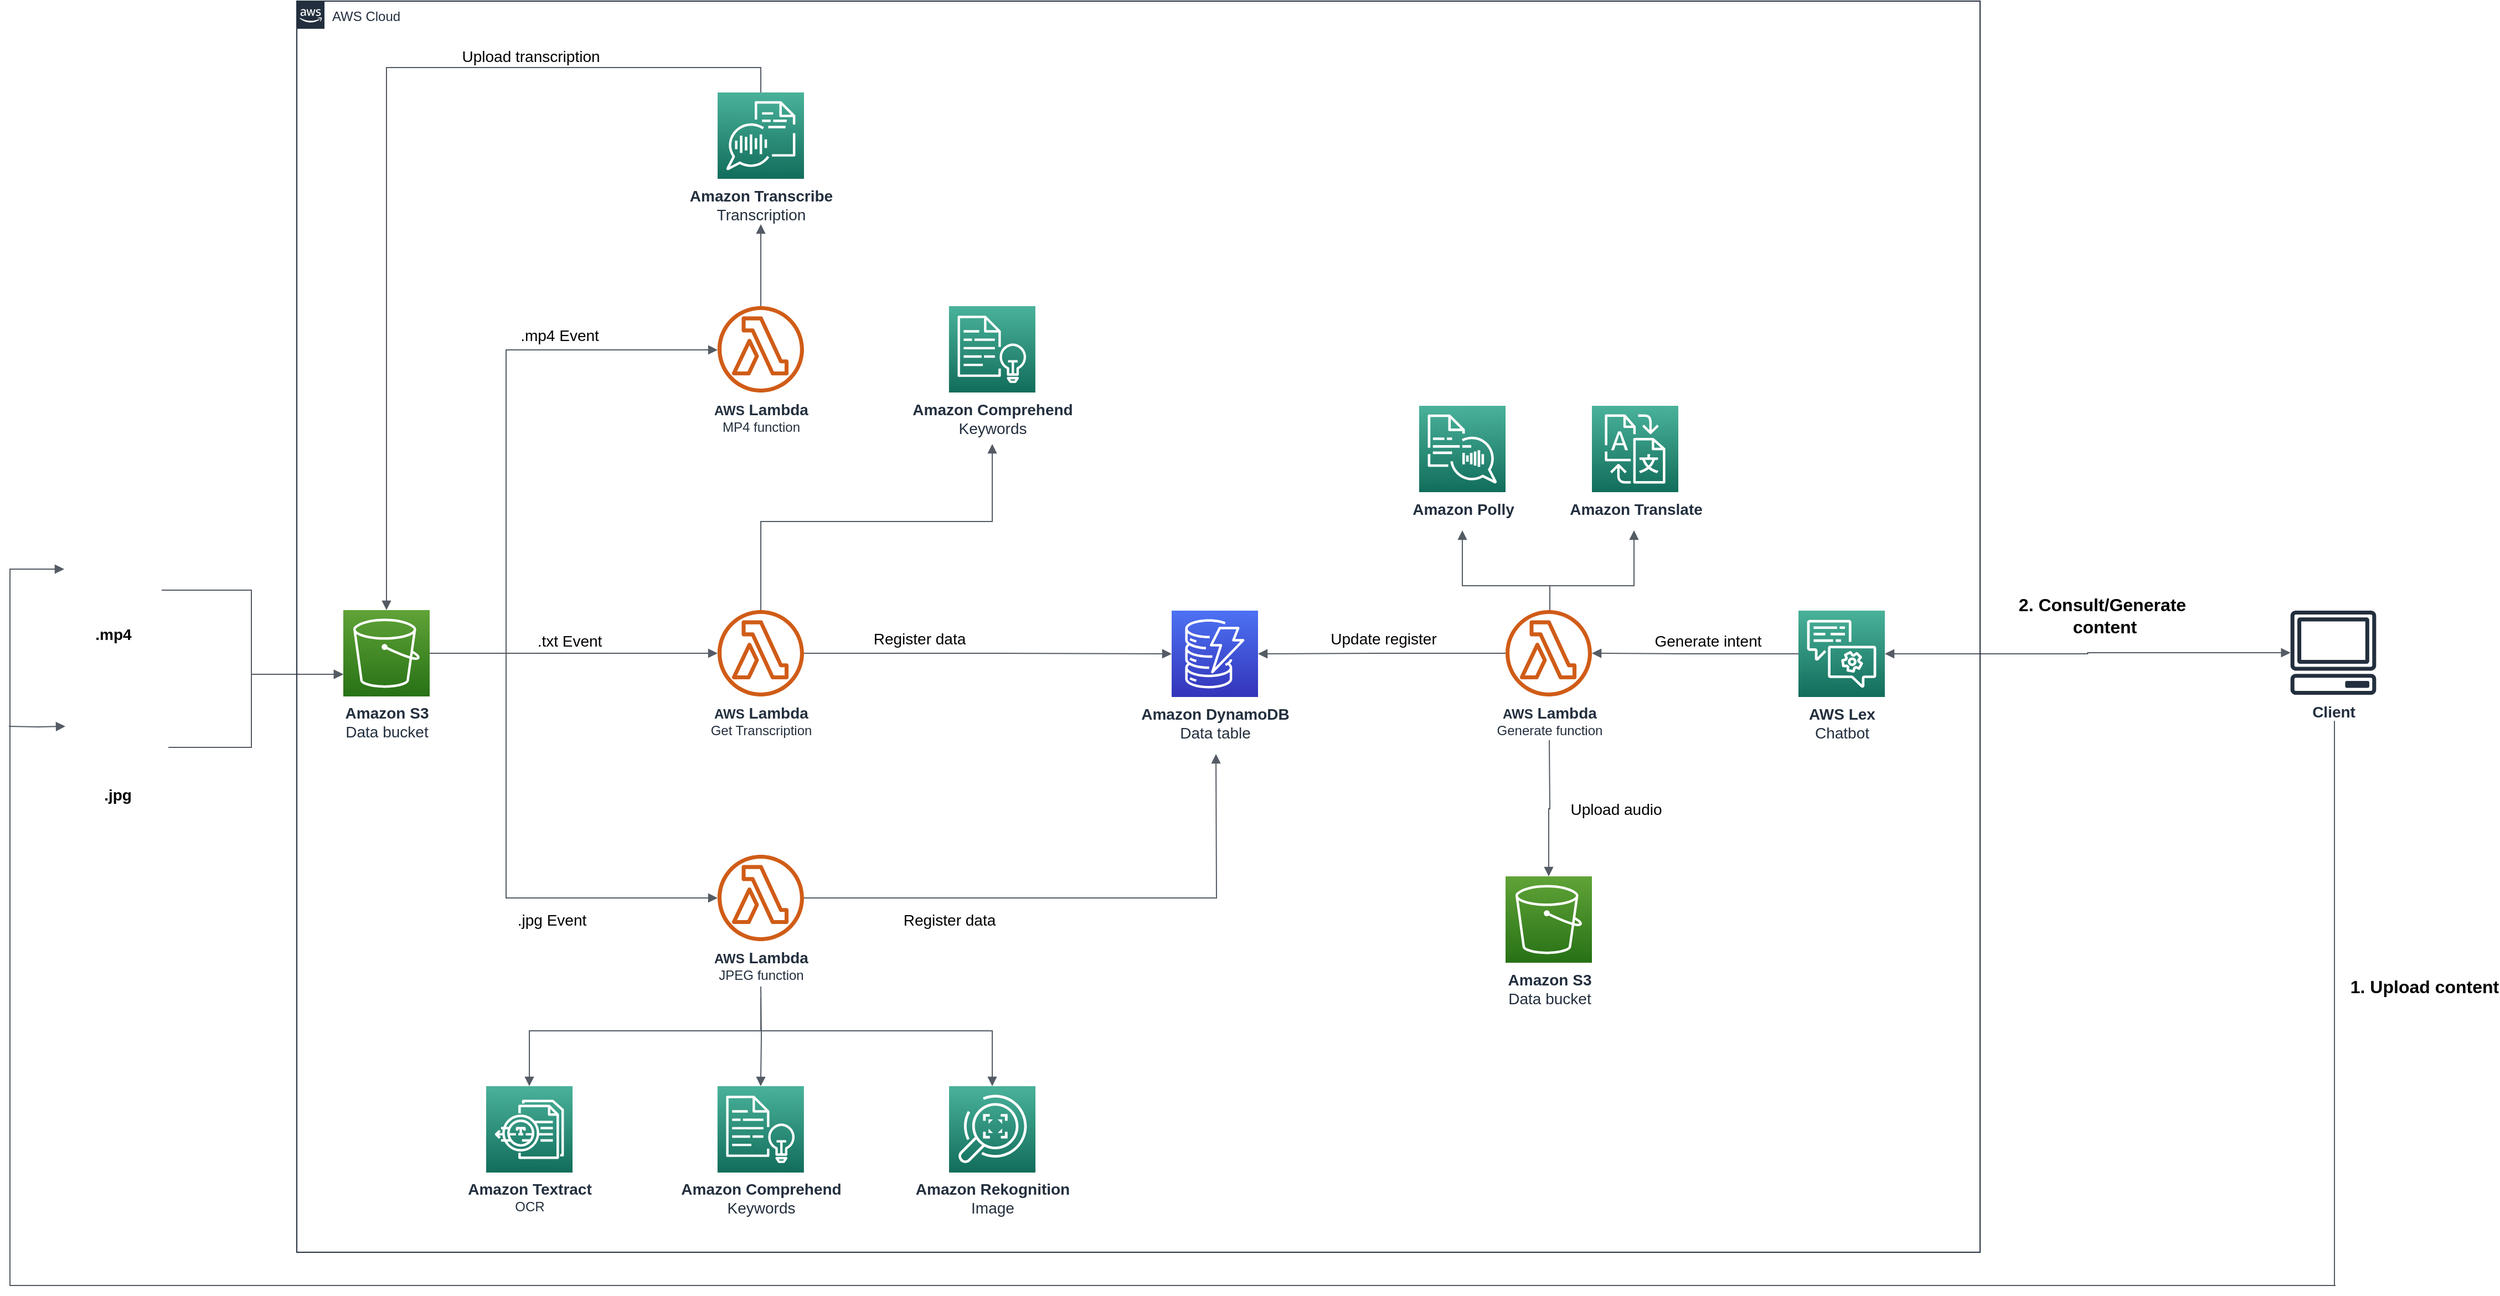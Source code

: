 <mxfile version="12.0.0" type="device" pages="1"><diagram id="DDg3Bbo9RQE69DY80Poz" name="Page-1"><mxGraphModel dx="2462" dy="1724" grid="1" gridSize="10" guides="1" tooltips="1" connect="1" arrows="1" fold="1" page="1" pageScale="1" pageWidth="1169" pageHeight="827" math="0" shadow="0"><root><mxCell id="0"/><mxCell id="1" parent="0"/><mxCell id="aIEZnWQJJbAPbR0d2eZW-2" value="&lt;b&gt;&lt;font style=&quot;font-size: 14px&quot;&gt;.mp4&lt;br&gt;&lt;/font&gt;&lt;/b&gt;" style="shape=image;html=1;verticalAlign=top;verticalLabelPosition=bottom;labelBackgroundColor=#ffffff;imageAspect=0;aspect=fixed;image=https://cdn4.iconfinder.com/data/icons/small-n-flat/24/movie-alt2-128.png" parent="1" vertex="1"><mxGeometry x="-70" y="349" width="88" height="88" as="geometry"/></mxCell><mxCell id="aIEZnWQJJbAPbR0d2eZW-5" value="&lt;div style=&quot;font-size: 14px&quot;&gt;&lt;font style=&quot;font-size: 14px&quot;&gt;&lt;b&gt;Amazon S3&lt;/b&gt;&lt;/font&gt;&lt;/div&gt;&lt;div style=&quot;font-size: 14px&quot;&gt;&lt;font style=&quot;font-size: 14px&quot;&gt;Data bucket&lt;br&gt;&lt;/font&gt;&lt;/div&gt;" style="outlineConnect=0;fontColor=#232F3E;gradientColor=#60A337;gradientDirection=north;fillColor=#277116;strokeColor=#ffffff;dashed=0;verticalLabelPosition=bottom;verticalAlign=top;align=center;html=1;fontSize=12;fontStyle=0;aspect=fixed;shape=mxgraph.aws4.resourceIcon;resIcon=mxgraph.aws4.s3;" parent="1" vertex="1"><mxGeometry x="182" y="430" width="78" height="78" as="geometry"/></mxCell><mxCell id="aIEZnWQJJbAPbR0d2eZW-8" value="&lt;div&gt;&lt;font style=&quot;font-size: 14px&quot;&gt;&lt;b&gt;Amazon Textract&lt;/b&gt;&lt;/font&gt;&lt;/div&gt;OCR" style="outlineConnect=0;fontColor=#232F3E;gradientColor=#4AB29A;gradientDirection=north;fillColor=#116D5B;strokeColor=#ffffff;dashed=0;verticalLabelPosition=bottom;verticalAlign=top;align=center;html=1;fontSize=12;fontStyle=0;aspect=fixed;shape=mxgraph.aws4.resourceIcon;resIcon=mxgraph.aws4.textract;" parent="1" vertex="1"><mxGeometry x="311" y="860" width="78" height="78" as="geometry"/></mxCell><mxCell id="aIEZnWQJJbAPbR0d2eZW-10" value="&lt;div style=&quot;font-size: 14px&quot;&gt;&lt;font style=&quot;font-size: 14px&quot;&gt;&lt;b&gt;Amazon Transcribe &lt;/b&gt;&lt;/font&gt;&lt;/div&gt;&lt;font style=&quot;font-size: 14px&quot;&gt;Transcription&lt;br&gt;&lt;/font&gt;" style="outlineConnect=0;fontColor=#232F3E;gradientColor=#4AB29A;gradientDirection=north;fillColor=#116D5B;strokeColor=#ffffff;dashed=0;verticalLabelPosition=bottom;verticalAlign=top;align=center;html=1;fontSize=12;fontStyle=0;aspect=fixed;shape=mxgraph.aws4.resourceIcon;resIcon=mxgraph.aws4.transcribe;" parent="1" vertex="1"><mxGeometry x="520" y="-37.5" width="78" height="78" as="geometry"/></mxCell><mxCell id="aIEZnWQJJbAPbR0d2eZW-11" value="&lt;div&gt;&lt;font style=&quot;font-size: 14px&quot;&gt;&lt;b&gt;Amazon Translate&lt;br&gt;&lt;/b&gt;&lt;/font&gt;&lt;/div&gt;" style="outlineConnect=0;fontColor=#232F3E;gradientColor=#4AB29A;gradientDirection=north;fillColor=#116D5B;strokeColor=#ffffff;dashed=0;verticalLabelPosition=bottom;verticalAlign=top;align=center;html=1;fontSize=12;fontStyle=0;aspect=fixed;shape=mxgraph.aws4.resourceIcon;resIcon=mxgraph.aws4.translate;" parent="1" vertex="1"><mxGeometry x="1309.5" y="245.5" width="78" height="78" as="geometry"/></mxCell><mxCell id="aIEZnWQJJbAPbR0d2eZW-13" value="&lt;div&gt;&lt;b style=&quot;font-size: 14px&quot;&gt;AWS Lex&lt;/b&gt;&lt;/div&gt;&lt;div&gt;&lt;span style=&quot;font-size: 14px&quot;&gt;Chatbot&lt;br&gt;&lt;/span&gt;&lt;b style=&quot;font-size: 14px&quot;&gt;&lt;/b&gt;&lt;/div&gt;&lt;b&gt;&lt;/b&gt;" style="outlineConnect=0;fontColor=#232F3E;gradientColor=#4AB29A;gradientDirection=north;fillColor=#116D5B;strokeColor=#ffffff;dashed=0;verticalLabelPosition=bottom;verticalAlign=top;align=center;html=1;fontSize=14;fontStyle=0;aspect=fixed;shape=mxgraph.aws4.resourceIcon;resIcon=mxgraph.aws4.lex;" parent="1" vertex="1"><mxGeometry x="1496" y="430.5" width="78" height="78" as="geometry"/></mxCell><mxCell id="aIEZnWQJJbAPbR0d2eZW-27" value="&lt;font style=&quot;font-size: 14px&quot;&gt;&lt;b&gt;Amazon Polly&lt;br&gt;&lt;/b&gt;&lt;/font&gt;" style="outlineConnect=0;fontColor=#232F3E;gradientColor=#4AB29A;gradientDirection=north;fillColor=#116D5B;strokeColor=#ffffff;dashed=0;verticalLabelPosition=bottom;verticalAlign=top;align=center;html=1;fontSize=12;fontStyle=0;aspect=fixed;shape=mxgraph.aws4.resourceIcon;resIcon=mxgraph.aws4.polly;" parent="1" vertex="1"><mxGeometry x="1153.5" y="245.5" width="78" height="78" as="geometry"/></mxCell><mxCell id="aIEZnWQJJbAPbR0d2eZW-29" value="&lt;b&gt;AWS&lt;/b&gt;&lt;font style=&quot;font-size: 14px&quot;&gt;&lt;b&gt; Lambda&lt;/b&gt;&lt;/font&gt;&lt;div&gt;JPEG function&lt;br&gt;&lt;/div&gt;" style="outlineConnect=0;fontColor=#232F3E;gradientColor=none;fillColor=#D05C17;strokeColor=none;dashed=0;verticalLabelPosition=bottom;verticalAlign=top;align=center;html=1;fontSize=12;fontStyle=0;aspect=fixed;pointerEvents=1;shape=mxgraph.aws4.lambda_function;" parent="1" vertex="1"><mxGeometry x="520" y="651" width="78" height="78" as="geometry"/></mxCell><mxCell id="yE4fpTM8-02qKHwjNnI9-1" value="" style="edgeStyle=orthogonalEdgeStyle;html=1;endArrow=block;elbow=vertical;startArrow=none;endFill=1;strokeColor=#545B64;rounded=0;" parent="1" source="aIEZnWQJJbAPbR0d2eZW-2" target="aIEZnWQJJbAPbR0d2eZW-5" edge="1"><mxGeometry width="100" relative="1" as="geometry"><mxPoint x="49" y="410" as="sourcePoint"/><mxPoint x="149" y="410" as="targetPoint"/><Array as="points"><mxPoint x="99" y="412"/><mxPoint x="99" y="488"/></Array></mxGeometry></mxCell><mxCell id="yE4fpTM8-02qKHwjNnI9-2" value="" style="edgeStyle=orthogonalEdgeStyle;html=1;endArrow=block;elbow=vertical;startArrow=none;endFill=1;strokeColor=#545B64;rounded=0;" parent="1" source="M2DmHW-WXJOXbE58ua96-20" target="aIEZnWQJJbAPbR0d2eZW-5" edge="1"><mxGeometry width="100" relative="1" as="geometry"><mxPoint x="27.176" y="553.941" as="sourcePoint"/><mxPoint x="249" y="560" as="targetPoint"/><Array as="points"><mxPoint x="99" y="554"/><mxPoint x="99" y="488"/></Array></mxGeometry></mxCell><mxCell id="yE4fpTM8-02qKHwjNnI9-3" value="" style="edgeStyle=orthogonalEdgeStyle;html=1;endArrow=block;elbow=vertical;startArrow=none;endFill=1;strokeColor=#545B64;rounded=0;" parent="1" source="aIEZnWQJJbAPbR0d2eZW-5" target="aIEZnWQJJbAPbR0d2eZW-29" edge="1"><mxGeometry width="100" relative="1" as="geometry"><mxPoint x="280" y="540" as="sourcePoint"/><mxPoint x="380" y="540" as="targetPoint"/><Array as="points"><mxPoint x="329" y="469"/><mxPoint x="329" y="690"/></Array></mxGeometry></mxCell><mxCell id="yE4fpTM8-02qKHwjNnI9-9" value=".jpg Event" style="text;html=1;resizable=0;points=[];align=center;verticalAlign=middle;labelBackgroundColor=#ffffff;fontSize=14;" parent="yE4fpTM8-02qKHwjNnI9-3" vertex="1" connectable="0"><mxGeometry x="-0.319" y="1" relative="1" as="geometry"><mxPoint x="39.5" y="146" as="offset"/></mxGeometry></mxCell><mxCell id="yE4fpTM8-02qKHwjNnI9-13" value="&lt;div&gt;&lt;font style=&quot;font-size: 14px&quot;&gt;&lt;b&gt;Amazon Comprehend&lt;/b&gt;&lt;/font&gt;&lt;/div&gt;&lt;font style=&quot;font-size: 14px&quot;&gt;Keywords&lt;/font&gt;" style="outlineConnect=0;fontColor=#232F3E;gradientColor=#4AB29A;gradientDirection=north;fillColor=#116D5B;strokeColor=#ffffff;dashed=0;verticalLabelPosition=bottom;verticalAlign=top;align=center;html=1;fontSize=12;fontStyle=0;aspect=fixed;shape=mxgraph.aws4.resourceIcon;resIcon=mxgraph.aws4.comprehend;" parent="1" vertex="1"><mxGeometry x="519.929" y="860" width="78" height="78" as="geometry"/></mxCell><mxCell id="yE4fpTM8-02qKHwjNnI9-14" value="&lt;div style=&quot;font-size: 14px&quot;&gt;&lt;font style=&quot;font-size: 14px&quot;&gt;&lt;b&gt;Amazon Rekognition&lt;/b&gt;&lt;/font&gt;&lt;/div&gt;&lt;div style=&quot;font-size: 14px&quot;&gt;&lt;font style=&quot;font-size: 14px&quot;&gt;Image&lt;b&gt;&lt;br&gt;&lt;/b&gt;&lt;/font&gt;&lt;/div&gt;&lt;font style=&quot;font-size: 14px&quot;&gt;&lt;/font&gt;" style="outlineConnect=0;fontColor=#232F3E;gradientColor=#4AB29A;gradientDirection=north;fillColor=#116D5B;strokeColor=#ffffff;dashed=0;verticalLabelPosition=bottom;verticalAlign=top;align=center;html=1;fontSize=12;fontStyle=0;aspect=fixed;shape=mxgraph.aws4.resourceIcon;resIcon=mxgraph.aws4.rekognition;" parent="1" vertex="1"><mxGeometry x="729" y="860" width="78" height="78" as="geometry"/></mxCell><mxCell id="yE4fpTM8-02qKHwjNnI9-32" value="&lt;div style=&quot;font-size: 14px&quot;&gt;&lt;font style=&quot;font-size: 14px&quot;&gt;&lt;b&gt;Amazon DynamoDB&lt;/b&gt;&lt;/font&gt;&lt;/div&gt;&lt;font style=&quot;font-size: 14px&quot;&gt;Data table&lt;br&gt;&lt;/font&gt;" style="outlineConnect=0;fontColor=#232F3E;gradientColor=#4D72F3;gradientDirection=north;fillColor=#3334B9;strokeColor=#ffffff;dashed=0;verticalLabelPosition=bottom;verticalAlign=top;align=center;html=1;fontSize=12;fontStyle=0;aspect=fixed;shape=mxgraph.aws4.resourceIcon;resIcon=mxgraph.aws4.dynamodb;" parent="1" vertex="1"><mxGeometry x="930" y="430.5" width="78" height="78" as="geometry"/></mxCell><mxCell id="yE4fpTM8-02qKHwjNnI9-33" value="&lt;div&gt;&lt;font style=&quot;font-size: 14px&quot;&gt;&lt;b&gt;Amazon Comprehend&lt;/b&gt;&lt;/font&gt;&lt;/div&gt;&lt;font style=&quot;font-size: 14px&quot;&gt;Keywords&lt;/font&gt;" style="outlineConnect=0;fontColor=#232F3E;gradientColor=#4AB29A;gradientDirection=north;fillColor=#116D5B;strokeColor=#ffffff;dashed=0;verticalLabelPosition=bottom;verticalAlign=top;align=center;html=1;fontSize=12;fontStyle=0;aspect=fixed;shape=mxgraph.aws4.resourceIcon;resIcon=mxgraph.aws4.comprehend;" parent="1" vertex="1"><mxGeometry x="728.929" y="155.5" width="78" height="78" as="geometry"/></mxCell><mxCell id="yE4fpTM8-02qKHwjNnI9-53" value="" style="edgeStyle=orthogonalEdgeStyle;html=1;endArrow=block;elbow=vertical;startArrow=block;startFill=1;endFill=1;strokeColor=#545B64;rounded=0;fontSize=14;" parent="1" source="aIEZnWQJJbAPbR0d2eZW-13" target="yE4fpTM8-02qKHwjNnI9-83" edge="1"><mxGeometry width="100" relative="1" as="geometry"><mxPoint x="1891" y="586.5" as="sourcePoint"/><mxPoint x="1726" y="469.5" as="targetPoint"/></mxGeometry></mxCell><mxCell id="yE4fpTM8-02qKHwjNnI9-87" value="&lt;font style=&quot;font-size: 16px&quot;&gt;&lt;b&gt;&lt;font style=&quot;font-size: 16px&quot;&gt;2. Consult/Generate&lt;br&gt;&lt;/font&gt;&amp;nbsp;content&lt;/b&gt;&lt;/font&gt;" style="text;html=1;resizable=0;points=[];align=center;verticalAlign=middle;labelBackgroundColor=#ffffff;fontSize=14;" parent="yE4fpTM8-02qKHwjNnI9-53" vertex="1" connectable="0"><mxGeometry x="0.25" y="2" relative="1" as="geometry"><mxPoint x="-32.5" y="-31.5" as="offset"/></mxGeometry></mxCell><mxCell id="yE4fpTM8-02qKHwjNnI9-70" value="&lt;b&gt;AWS&lt;/b&gt;&lt;font style=&quot;font-size: 14px&quot;&gt;&lt;b&gt; Lambda&lt;/b&gt;&lt;/font&gt;&lt;div&gt;Generate function&lt;br&gt;&lt;/div&gt;" style="outlineConnect=0;fontColor=#232F3E;gradientColor=none;fillColor=#D05C17;strokeColor=none;dashed=0;verticalLabelPosition=bottom;verticalAlign=top;align=center;html=1;fontSize=12;fontStyle=0;aspect=fixed;pointerEvents=1;shape=mxgraph.aws4.lambda_function;" parent="1" vertex="1"><mxGeometry x="1231.5" y="430" width="78" height="78" as="geometry"/></mxCell><mxCell id="yE4fpTM8-02qKHwjNnI9-71" value="" style="edgeStyle=orthogonalEdgeStyle;html=1;endArrow=block;elbow=vertical;startArrow=none;endFill=1;strokeColor=#545B64;rounded=0;fontSize=14;" parent="1" source="aIEZnWQJJbAPbR0d2eZW-13" target="yE4fpTM8-02qKHwjNnI9-70" edge="1"><mxGeometry width="100" relative="1" as="geometry"><mxPoint x="1661" y="487.5" as="sourcePoint"/><mxPoint x="1761" y="487.5" as="targetPoint"/></mxGeometry></mxCell><mxCell id="yE4fpTM8-02qKHwjNnI9-76" value="Generate intent" style="text;html=1;resizable=0;points=[];align=center;verticalAlign=middle;labelBackgroundColor=#ffffff;fontSize=14;" parent="yE4fpTM8-02qKHwjNnI9-71" vertex="1" connectable="0"><mxGeometry x="0.008" y="36" relative="1" as="geometry"><mxPoint x="11" y="-47.5" as="offset"/></mxGeometry></mxCell><mxCell id="yE4fpTM8-02qKHwjNnI9-77" value="Update register" style="text;html=1;resizable=0;points=[];align=center;verticalAlign=middle;labelBackgroundColor=#ffffff;fontSize=14;" parent="yE4fpTM8-02qKHwjNnI9-71" vertex="1" connectable="0"><mxGeometry x="0.008" y="36" relative="1" as="geometry"><mxPoint x="-282" y="-49" as="offset"/></mxGeometry></mxCell><mxCell id="yE4fpTM8-02qKHwjNnI9-81" value="Upload audio" style="text;html=1;resizable=0;points=[];align=center;verticalAlign=middle;labelBackgroundColor=#ffffff;fontSize=14;" parent="yE4fpTM8-02qKHwjNnI9-71" vertex="1" connectable="0"><mxGeometry x="0.008" y="36" relative="1" as="geometry"><mxPoint x="-72" y="105" as="offset"/></mxGeometry></mxCell><mxCell id="yE4fpTM8-02qKHwjNnI9-72" value="" style="edgeStyle=orthogonalEdgeStyle;html=1;endArrow=block;elbow=vertical;startArrow=none;endFill=1;strokeColor=#545B64;rounded=0;fontSize=14;" parent="1" source="yE4fpTM8-02qKHwjNnI9-70" edge="1"><mxGeometry width="100" relative="1" as="geometry"><mxPoint x="1081.5" y="378" as="sourcePoint"/><mxPoint x="1192.5" y="358" as="targetPoint"/><Array as="points"><mxPoint x="1271.5" y="408"/><mxPoint x="1192.5" y="408"/></Array></mxGeometry></mxCell><mxCell id="yE4fpTM8-02qKHwjNnI9-73" value="" style="edgeStyle=orthogonalEdgeStyle;html=1;endArrow=block;elbow=vertical;startArrow=none;endFill=1;strokeColor=#545B64;rounded=0;fontSize=14;" parent="1" source="yE4fpTM8-02qKHwjNnI9-70" edge="1"><mxGeometry width="100" relative="1" as="geometry"><mxPoint x="1331.5" y="378" as="sourcePoint"/><mxPoint x="1347.5" y="358" as="targetPoint"/><Array as="points"><mxPoint x="1271.5" y="408"/><mxPoint x="1347.5" y="408"/></Array></mxGeometry></mxCell><mxCell id="yE4fpTM8-02qKHwjNnI9-75" value="" style="edgeStyle=orthogonalEdgeStyle;html=1;endArrow=block;elbow=vertical;startArrow=none;endFill=1;strokeColor=#545B64;rounded=0;fontSize=14;" parent="1" source="yE4fpTM8-02qKHwjNnI9-70" target="yE4fpTM8-02qKHwjNnI9-32" edge="1"><mxGeometry width="100" relative="1" as="geometry"><mxPoint x="1141" y="447.5" as="sourcePoint"/><mxPoint x="1241" y="447.5" as="targetPoint"/></mxGeometry></mxCell><mxCell id="yE4fpTM8-02qKHwjNnI9-78" value="&lt;div style=&quot;font-size: 14px&quot;&gt;&lt;font style=&quot;font-size: 14px&quot;&gt;&lt;b&gt;Amazon S3&lt;/b&gt;&lt;/font&gt;&lt;/div&gt;&lt;div style=&quot;font-size: 14px&quot;&gt;&lt;font style=&quot;font-size: 14px&quot;&gt;Data bucket&lt;br&gt;&lt;/font&gt;&lt;/div&gt;" style="outlineConnect=0;fontColor=#232F3E;gradientColor=#60A337;gradientDirection=north;fillColor=#277116;strokeColor=#ffffff;dashed=0;verticalLabelPosition=bottom;verticalAlign=top;align=center;html=1;fontSize=12;fontStyle=0;aspect=fixed;shape=mxgraph.aws4.resourceIcon;resIcon=mxgraph.aws4.s3;" parent="1" vertex="1"><mxGeometry x="1231.5" y="670.5" width="78" height="78" as="geometry"/></mxCell><mxCell id="yE4fpTM8-02qKHwjNnI9-80" value="" style="edgeStyle=orthogonalEdgeStyle;html=1;endArrow=block;elbow=vertical;startArrow=none;startFill=0;endFill=1;strokeColor=#545B64;rounded=0;fontSize=14;" parent="1" target="yE4fpTM8-02qKHwjNnI9-78" edge="1"><mxGeometry width="100" relative="1" as="geometry"><mxPoint x="1271" y="547.5" as="sourcePoint"/><mxPoint x="1411" y="587.5" as="targetPoint"/></mxGeometry></mxCell><mxCell id="yE4fpTM8-02qKHwjNnI9-83" value="&lt;b&gt;&lt;font style=&quot;font-size: 14px&quot;&gt;Client&lt;/font&gt;&lt;/b&gt;" style="outlineConnect=0;fontColor=#232F3E;gradientColor=none;fillColor=#232F3E;strokeColor=none;dashed=0;verticalLabelPosition=bottom;verticalAlign=top;align=center;html=1;fontSize=12;fontStyle=0;aspect=fixed;pointerEvents=1;shape=mxgraph.aws4.client;" parent="1" vertex="1"><mxGeometry x="1940" y="430.5" width="78" height="76" as="geometry"/></mxCell><mxCell id="yE4fpTM8-02qKHwjNnI9-84" value="" style="edgeStyle=orthogonalEdgeStyle;html=1;endArrow=block;elbow=vertical;startArrow=none;endFill=1;strokeColor=#545B64;rounded=0;fontSize=14;entryX=0;entryY=0.5;entryDx=0;entryDy=0;" parent="1" target="aIEZnWQJJbAPbR0d2eZW-2" edge="1"><mxGeometry width="100" relative="1" as="geometry"><mxPoint x="1980" y="530" as="sourcePoint"/><mxPoint x="470" y="1030" as="targetPoint"/><Array as="points"><mxPoint x="1981" y="1040"/><mxPoint x="-119" y="1040"/><mxPoint x="-119" y="413"/></Array></mxGeometry></mxCell><mxCell id="yE4fpTM8-02qKHwjNnI9-88" value="&lt;font style=&quot;font-size: 16px&quot;&gt;&lt;b&gt;1. Upload content&lt;br&gt;&lt;/b&gt;&lt;/font&gt;" style="text;html=1;resizable=0;points=[];align=center;verticalAlign=middle;labelBackgroundColor=#ffffff;fontSize=14;" parent="yE4fpTM8-02qKHwjNnI9-84" vertex="1" connectable="0"><mxGeometry x="-0.382" y="5" relative="1" as="geometry"><mxPoint x="591.167" y="-275.5" as="offset"/></mxGeometry></mxCell><mxCell id="yE4fpTM8-02qKHwjNnI9-85" value="" style="edgeStyle=orthogonalEdgeStyle;html=1;endArrow=block;elbow=vertical;startArrow=none;endFill=1;strokeColor=#545B64;rounded=0;fontSize=14;" parent="1" target="M2DmHW-WXJOXbE58ua96-20" edge="1"><mxGeometry width="100" relative="1" as="geometry"><mxPoint x="-120" y="535" as="sourcePoint"/><mxPoint x="-61.059" y="553.941" as="targetPoint"/></mxGeometry></mxCell><mxCell id="M2DmHW-WXJOXbE58ua96-3" value="&lt;b&gt;AWS&lt;/b&gt;&lt;font style=&quot;font-size: 14px&quot;&gt;&lt;b&gt; Lambda&lt;/b&gt;&lt;/font&gt;&lt;div&gt;MP4 function&lt;br&gt;&lt;/div&gt;" style="outlineConnect=0;fontColor=#232F3E;gradientColor=none;fillColor=#D05C17;strokeColor=none;dashed=0;verticalLabelPosition=bottom;verticalAlign=top;align=center;html=1;fontSize=12;fontStyle=0;aspect=fixed;pointerEvents=1;shape=mxgraph.aws4.lambda_function;" parent="1" vertex="1"><mxGeometry x="520" y="155.5" width="78" height="78" as="geometry"/></mxCell><mxCell id="M2DmHW-WXJOXbE58ua96-6" value="" style="edgeStyle=orthogonalEdgeStyle;html=1;endArrow=block;elbow=vertical;startArrow=none;endFill=1;strokeColor=#545B64;rounded=0;" parent="1" source="aIEZnWQJJbAPbR0d2eZW-5" target="M2DmHW-WXJOXbE58ua96-3" edge="1"><mxGeometry width="100" relative="1" as="geometry"><mxPoint x="340" y="470" as="sourcePoint"/><mxPoint x="440" y="470" as="targetPoint"/><Array as="points"><mxPoint x="329" y="469"/><mxPoint x="329" y="195"/></Array></mxGeometry></mxCell><mxCell id="M2DmHW-WXJOXbE58ua96-16" value="&lt;font style=&quot;font-size: 14px&quot;&gt;.mp4 Event&lt;/font&gt;" style="text;html=1;resizable=0;points=[];align=center;verticalAlign=middle;labelBackgroundColor=#ffffff;" parent="M2DmHW-WXJOXbE58ua96-6" vertex="1" connectable="0"><mxGeometry x="0.465" y="-4" relative="1" as="geometry"><mxPoint y="-17" as="offset"/></mxGeometry></mxCell><mxCell id="M2DmHW-WXJOXbE58ua96-7" value="" style="edgeStyle=orthogonalEdgeStyle;html=1;endArrow=block;elbow=vertical;startArrow=none;endFill=1;strokeColor=#545B64;rounded=0;" parent="1" source="aIEZnWQJJbAPbR0d2eZW-29" edge="1"><mxGeometry width="100" relative="1" as="geometry"><mxPoint x="850" y="710" as="sourcePoint"/><mxPoint x="970" y="560" as="targetPoint"/></mxGeometry></mxCell><mxCell id="M2DmHW-WXJOXbE58ua96-8" value="" style="edgeStyle=orthogonalEdgeStyle;html=1;endArrow=block;elbow=vertical;startArrow=none;endFill=1;strokeColor=#545B64;rounded=0;" parent="1" source="KSVZXqvSJXAoxOmFMM0Y-1" target="yE4fpTM8-02qKHwjNnI9-32" edge="1"><mxGeometry width="100" relative="1" as="geometry"><mxPoint x="780" y="330" as="sourcePoint"/><mxPoint x="880" y="330" as="targetPoint"/></mxGeometry></mxCell><mxCell id="M2DmHW-WXJOXbE58ua96-17" value="Register data" style="text;html=1;resizable=0;points=[];align=center;verticalAlign=middle;labelBackgroundColor=#ffffff;fontSize=14;" parent="M2DmHW-WXJOXbE58ua96-8" vertex="1" connectable="0"><mxGeometry x="-0.39" relative="1" as="geometry"><mxPoint x="2.5" y="-13" as="offset"/></mxGeometry></mxCell><mxCell id="M2DmHW-WXJOXbE58ua96-18" value="Register data" style="text;html=1;resizable=0;points=[];align=center;verticalAlign=middle;labelBackgroundColor=#ffffff;fontSize=14;" parent="M2DmHW-WXJOXbE58ua96-8" vertex="1" connectable="0"><mxGeometry x="-0.39" relative="1" as="geometry"><mxPoint x="29.5" y="240.5" as="offset"/></mxGeometry></mxCell><mxCell id="M2DmHW-WXJOXbE58ua96-10" value="" style="edgeStyle=orthogonalEdgeStyle;html=1;endArrow=block;elbow=vertical;startArrow=none;endFill=1;strokeColor=#545B64;rounded=0;" parent="1" target="yE4fpTM8-02qKHwjNnI9-13" edge="1"><mxGeometry width="100" relative="1" as="geometry"><mxPoint x="559" y="770" as="sourcePoint"/><mxPoint x="740" y="800" as="targetPoint"/></mxGeometry></mxCell><mxCell id="M2DmHW-WXJOXbE58ua96-11" value="" style="edgeStyle=orthogonalEdgeStyle;html=1;endArrow=none;elbow=vertical;startArrow=block;startFill=1;strokeColor=#545B64;rounded=0;" parent="1" source="aIEZnWQJJbAPbR0d2eZW-8" edge="1"><mxGeometry width="100" relative="1" as="geometry"><mxPoint x="410" y="810" as="sourcePoint"/><mxPoint x="559" y="780" as="targetPoint"/><Array as="points"><mxPoint x="350" y="810"/><mxPoint x="559" y="810"/></Array></mxGeometry></mxCell><mxCell id="M2DmHW-WXJOXbE58ua96-12" value="" style="edgeStyle=orthogonalEdgeStyle;html=1;endArrow=block;elbow=vertical;startArrow=none;endFill=1;strokeColor=#545B64;rounded=0;" parent="1" target="yE4fpTM8-02qKHwjNnI9-14" edge="1"><mxGeometry width="100" relative="1" as="geometry"><mxPoint x="559" y="790" as="sourcePoint"/><mxPoint x="710" y="800" as="targetPoint"/><Array as="points"><mxPoint x="559" y="810"/><mxPoint x="768" y="810"/></Array></mxGeometry></mxCell><mxCell id="M2DmHW-WXJOXbE58ua96-14" value="" style="edgeStyle=orthogonalEdgeStyle;html=1;endArrow=block;elbow=vertical;startArrow=none;endFill=1;strokeColor=#545B64;rounded=0;" parent="1" source="M2DmHW-WXJOXbE58ua96-3" edge="1"><mxGeometry width="100" relative="1" as="geometry"><mxPoint x="350" y="131.5" as="sourcePoint"/><mxPoint x="559" y="81.5" as="targetPoint"/></mxGeometry></mxCell><mxCell id="M2DmHW-WXJOXbE58ua96-20" value="&lt;b&gt;.jpg&lt;br&gt;&lt;/b&gt;" style="shape=image;html=1;verticalAlign=top;verticalLabelPosition=bottom;labelBackgroundColor=#ffffff;imageAspect=0;aspect=fixed;image=https://cdn2.iconfinder.com/data/icons/black-file-type/512/file__jpg__jpeg__image_-128.png;fontSize=14;" parent="1" vertex="1"><mxGeometry x="-69" y="488.5" width="93" height="93" as="geometry"/></mxCell><mxCell id="KSVZXqvSJXAoxOmFMM0Y-1" value="&lt;b&gt;AWS&lt;/b&gt;&lt;font style=&quot;font-size: 14px&quot;&gt;&lt;b&gt; Lambda&lt;/b&gt;&lt;/font&gt;&lt;div&gt;Get Transcription&lt;br&gt;&lt;/div&gt;" style="outlineConnect=0;fontColor=#232F3E;gradientColor=none;fillColor=#D05C17;strokeColor=none;dashed=0;verticalLabelPosition=bottom;verticalAlign=top;align=center;html=1;fontSize=12;fontStyle=0;aspect=fixed;pointerEvents=1;shape=mxgraph.aws4.lambda_function;" vertex="1" parent="1"><mxGeometry x="520" y="430" width="78" height="78" as="geometry"/></mxCell><mxCell id="KSVZXqvSJXAoxOmFMM0Y-3" value="" style="edgeStyle=orthogonalEdgeStyle;html=1;endArrow=block;elbow=vertical;startArrow=none;endFill=1;strokeColor=#545B64;rounded=0;" edge="1" parent="1" source="aIEZnWQJJbAPbR0d2eZW-5" target="KSVZXqvSJXAoxOmFMM0Y-1"><mxGeometry width="100" relative="1" as="geometry"><mxPoint x="380" y="490" as="sourcePoint"/><mxPoint x="480" y="490" as="targetPoint"/></mxGeometry></mxCell><mxCell id="KSVZXqvSJXAoxOmFMM0Y-6" value=".txt Event" style="text;html=1;resizable=0;points=[];align=center;verticalAlign=middle;labelBackgroundColor=#ffffff;fontSize=14;" vertex="1" connectable="0" parent="KSVZXqvSJXAoxOmFMM0Y-3"><mxGeometry x="-0.026" relative="1" as="geometry"><mxPoint x="-1" y="-11" as="offset"/></mxGeometry></mxCell><mxCell id="KSVZXqvSJXAoxOmFMM0Y-4" value="" style="edgeStyle=orthogonalEdgeStyle;html=1;endArrow=block;elbow=vertical;startArrow=none;endFill=1;strokeColor=#545B64;rounded=0;" edge="1" parent="1" source="KSVZXqvSJXAoxOmFMM0Y-1"><mxGeometry width="100" relative="1" as="geometry"><mxPoint x="380" y="380" as="sourcePoint"/><mxPoint x="768" y="280" as="targetPoint"/><Array as="points"><mxPoint x="559" y="350"/><mxPoint x="768" y="350"/></Array></mxGeometry></mxCell><mxCell id="KSVZXqvSJXAoxOmFMM0Y-5" value="" style="edgeStyle=orthogonalEdgeStyle;html=1;endArrow=block;elbow=vertical;startArrow=none;endFill=1;strokeColor=#545B64;rounded=0;" edge="1" parent="1" source="aIEZnWQJJbAPbR0d2eZW-10" target="aIEZnWQJJbAPbR0d2eZW-5"><mxGeometry width="100" relative="1" as="geometry"><mxPoint x="290" y="-20" as="sourcePoint"/><mxPoint x="390" y="-20" as="targetPoint"/><Array as="points"><mxPoint x="559" y="-60"/><mxPoint x="221" y="-60"/></Array></mxGeometry></mxCell><mxCell id="KSVZXqvSJXAoxOmFMM0Y-7" value="Upload transcription" style="text;html=1;resizable=0;points=[];align=center;verticalAlign=middle;labelBackgroundColor=#ffffff;fontSize=14;" vertex="1" connectable="0" parent="KSVZXqvSJXAoxOmFMM0Y-5"><mxGeometry x="-0.296" y="-4" relative="1" as="geometry"><mxPoint x="68.5" y="-6.5" as="offset"/></mxGeometry></mxCell><mxCell id="KSVZXqvSJXAoxOmFMM0Y-8" value="AWS Cloud" style="points=[[0,0],[0.25,0],[0.5,0],[0.75,0],[1,0],[1,0.25],[1,0.5],[1,0.75],[1,1],[0.75,1],[0.5,1],[0.25,1],[0,1],[0,0.75],[0,0.5],[0,0.25]];outlineConnect=0;gradientColor=none;html=1;whiteSpace=wrap;fontSize=12;fontStyle=0;shape=mxgraph.aws4.group;grIcon=mxgraph.aws4.group_aws_cloud_alt;strokeColor=#232F3E;fillColor=none;verticalAlign=top;align=left;spacingLeft=30;fontColor=#232F3E;dashed=0;" vertex="1" parent="1"><mxGeometry x="140" y="-120" width="1520" height="1130" as="geometry"/></mxCell></root></mxGraphModel></diagram></mxfile>